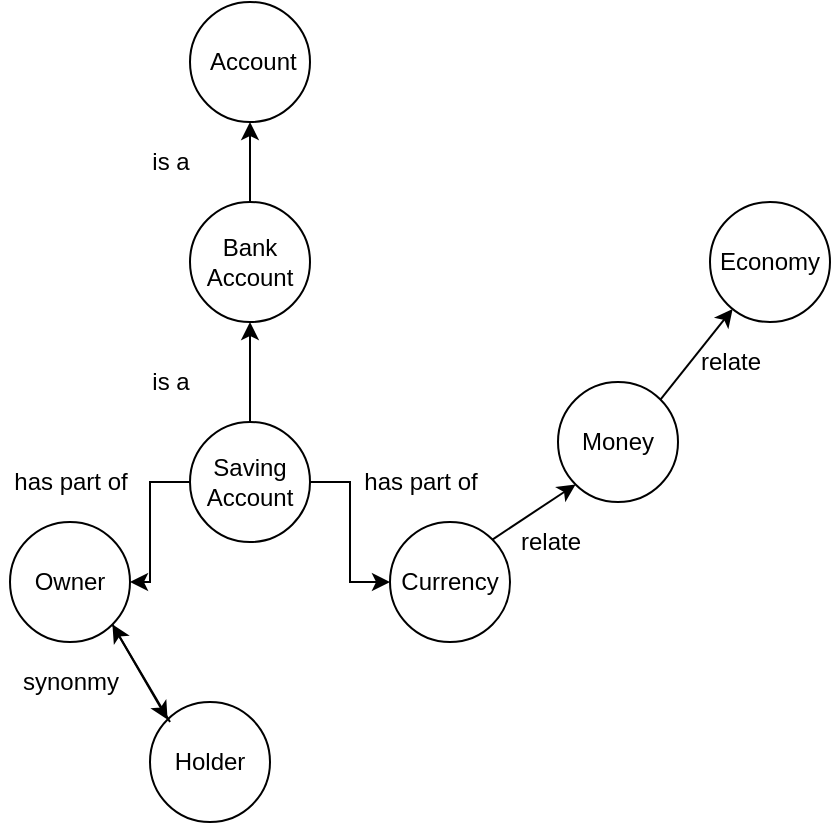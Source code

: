 <mxfile version="17.4.6" type="github">
  <diagram id="bNzipRwkta9MeBwiPbgG" name="Page-1">
    <mxGraphModel dx="946" dy="547" grid="1" gridSize="10" guides="1" tooltips="1" connect="1" arrows="1" fold="1" page="1" pageScale="1" pageWidth="827" pageHeight="1169" math="0" shadow="0">
      <root>
        <mxCell id="0" />
        <mxCell id="1" parent="0" />
        <mxCell id="lk4psk_2WtwCLvVxGfQ_-22" value="" style="edgeStyle=orthogonalEdgeStyle;rounded=0;orthogonalLoop=1;jettySize=auto;html=1;" edge="1" parent="1" source="lk4psk_2WtwCLvVxGfQ_-19" target="lk4psk_2WtwCLvVxGfQ_-20">
          <mxGeometry relative="1" as="geometry" />
        </mxCell>
        <mxCell id="lk4psk_2WtwCLvVxGfQ_-28" value="" style="edgeStyle=orthogonalEdgeStyle;rounded=0;orthogonalLoop=1;jettySize=auto;html=1;" edge="1" parent="1" source="lk4psk_2WtwCLvVxGfQ_-19" target="lk4psk_2WtwCLvVxGfQ_-26">
          <mxGeometry relative="1" as="geometry" />
        </mxCell>
        <mxCell id="lk4psk_2WtwCLvVxGfQ_-29" value="" style="edgeStyle=orthogonalEdgeStyle;rounded=0;orthogonalLoop=1;jettySize=auto;html=1;" edge="1" parent="1" source="lk4psk_2WtwCLvVxGfQ_-19" target="lk4psk_2WtwCLvVxGfQ_-27">
          <mxGeometry relative="1" as="geometry" />
        </mxCell>
        <mxCell id="lk4psk_2WtwCLvVxGfQ_-19" value="Saving Account" style="ellipse;whiteSpace=wrap;html=1;aspect=fixed;" vertex="1" parent="1">
          <mxGeometry x="230" y="320" width="60" height="60" as="geometry" />
        </mxCell>
        <mxCell id="lk4psk_2WtwCLvVxGfQ_-23" value="" style="edgeStyle=orthogonalEdgeStyle;rounded=0;orthogonalLoop=1;jettySize=auto;html=1;" edge="1" parent="1" source="lk4psk_2WtwCLvVxGfQ_-20" target="lk4psk_2WtwCLvVxGfQ_-21">
          <mxGeometry relative="1" as="geometry" />
        </mxCell>
        <mxCell id="lk4psk_2WtwCLvVxGfQ_-20" value="Bank Account" style="ellipse;whiteSpace=wrap;html=1;aspect=fixed;" vertex="1" parent="1">
          <mxGeometry x="230" y="210" width="60" height="60" as="geometry" />
        </mxCell>
        <mxCell id="lk4psk_2WtwCLvVxGfQ_-21" value="&amp;nbsp;Account" style="ellipse;whiteSpace=wrap;html=1;aspect=fixed;" vertex="1" parent="1">
          <mxGeometry x="230" y="110" width="60" height="60" as="geometry" />
        </mxCell>
        <mxCell id="lk4psk_2WtwCLvVxGfQ_-24" value="is a" style="text;html=1;align=center;verticalAlign=middle;resizable=0;points=[];autosize=1;strokeColor=none;fillColor=none;" vertex="1" parent="1">
          <mxGeometry x="205" y="290" width="30" height="20" as="geometry" />
        </mxCell>
        <mxCell id="lk4psk_2WtwCLvVxGfQ_-25" value="is a" style="text;html=1;align=center;verticalAlign=middle;resizable=0;points=[];autosize=1;strokeColor=none;fillColor=none;" vertex="1" parent="1">
          <mxGeometry x="205" y="180" width="30" height="20" as="geometry" />
        </mxCell>
        <mxCell id="lk4psk_2WtwCLvVxGfQ_-26" value="Owner" style="ellipse;whiteSpace=wrap;html=1;aspect=fixed;" vertex="1" parent="1">
          <mxGeometry x="140" y="370" width="60" height="60" as="geometry" />
        </mxCell>
        <mxCell id="lk4psk_2WtwCLvVxGfQ_-27" value="Currency" style="ellipse;whiteSpace=wrap;html=1;aspect=fixed;" vertex="1" parent="1">
          <mxGeometry x="330" y="370" width="60" height="60" as="geometry" />
        </mxCell>
        <mxCell id="lk4psk_2WtwCLvVxGfQ_-30" value="has part of" style="text;html=1;align=center;verticalAlign=middle;resizable=0;points=[];autosize=1;strokeColor=none;fillColor=none;" vertex="1" parent="1">
          <mxGeometry x="135" y="340" width="70" height="20" as="geometry" />
        </mxCell>
        <mxCell id="lk4psk_2WtwCLvVxGfQ_-31" value="has part of" style="text;html=1;align=center;verticalAlign=middle;resizable=0;points=[];autosize=1;strokeColor=none;fillColor=none;" vertex="1" parent="1">
          <mxGeometry x="310" y="340" width="70" height="20" as="geometry" />
        </mxCell>
        <mxCell id="lk4psk_2WtwCLvVxGfQ_-32" value="Money" style="ellipse;whiteSpace=wrap;html=1;aspect=fixed;" vertex="1" parent="1">
          <mxGeometry x="414" y="300" width="60" height="60" as="geometry" />
        </mxCell>
        <mxCell id="lk4psk_2WtwCLvVxGfQ_-33" value="Economy" style="ellipse;whiteSpace=wrap;html=1;aspect=fixed;" vertex="1" parent="1">
          <mxGeometry x="490" y="210" width="60" height="60" as="geometry" />
        </mxCell>
        <mxCell id="lk4psk_2WtwCLvVxGfQ_-35" value="" style="endArrow=classic;html=1;rounded=0;exitX=1;exitY=0;exitDx=0;exitDy=0;entryX=0;entryY=1;entryDx=0;entryDy=0;" edge="1" parent="1" source="lk4psk_2WtwCLvVxGfQ_-27" target="lk4psk_2WtwCLvVxGfQ_-32">
          <mxGeometry width="50" height="50" relative="1" as="geometry">
            <mxPoint x="290" y="290" as="sourcePoint" />
            <mxPoint x="340" y="240" as="targetPoint" />
          </mxGeometry>
        </mxCell>
        <mxCell id="lk4psk_2WtwCLvVxGfQ_-36" value="" style="endArrow=classic;html=1;rounded=0;exitX=1;exitY=0;exitDx=0;exitDy=0;" edge="1" parent="1" source="lk4psk_2WtwCLvVxGfQ_-32" target="lk4psk_2WtwCLvVxGfQ_-33">
          <mxGeometry width="50" height="50" relative="1" as="geometry">
            <mxPoint x="290" y="290" as="sourcePoint" />
            <mxPoint x="340" y="240" as="targetPoint" />
          </mxGeometry>
        </mxCell>
        <mxCell id="lk4psk_2WtwCLvVxGfQ_-37" value="relate" style="text;html=1;align=center;verticalAlign=middle;resizable=0;points=[];autosize=1;strokeColor=none;fillColor=none;" vertex="1" parent="1">
          <mxGeometry x="385" y="370" width="50" height="20" as="geometry" />
        </mxCell>
        <mxCell id="lk4psk_2WtwCLvVxGfQ_-38" value="relate" style="text;html=1;align=center;verticalAlign=middle;resizable=0;points=[];autosize=1;strokeColor=none;fillColor=none;" vertex="1" parent="1">
          <mxGeometry x="475" y="280" width="50" height="20" as="geometry" />
        </mxCell>
        <mxCell id="lk4psk_2WtwCLvVxGfQ_-39" value="Holder" style="ellipse;whiteSpace=wrap;html=1;aspect=fixed;" vertex="1" parent="1">
          <mxGeometry x="210" y="460" width="60" height="60" as="geometry" />
        </mxCell>
        <mxCell id="lk4psk_2WtwCLvVxGfQ_-40" value="" style="endArrow=classic;html=1;rounded=0;exitX=1;exitY=1;exitDx=0;exitDy=0;entryX=0;entryY=0;entryDx=0;entryDy=0;" edge="1" parent="1" source="lk4psk_2WtwCLvVxGfQ_-26" target="lk4psk_2WtwCLvVxGfQ_-39">
          <mxGeometry width="50" height="50" relative="1" as="geometry">
            <mxPoint x="420" y="350" as="sourcePoint" />
            <mxPoint x="470" y="300" as="targetPoint" />
          </mxGeometry>
        </mxCell>
        <mxCell id="lk4psk_2WtwCLvVxGfQ_-41" value="" style="endArrow=classic;html=1;rounded=0;entryX=1;entryY=1;entryDx=0;entryDy=0;" edge="1" parent="1" target="lk4psk_2WtwCLvVxGfQ_-26">
          <mxGeometry width="50" height="50" relative="1" as="geometry">
            <mxPoint x="220" y="470" as="sourcePoint" />
            <mxPoint x="470" y="300" as="targetPoint" />
          </mxGeometry>
        </mxCell>
        <mxCell id="lk4psk_2WtwCLvVxGfQ_-42" value="synonmy" style="text;html=1;align=center;verticalAlign=middle;resizable=0;points=[];autosize=1;strokeColor=none;fillColor=none;" vertex="1" parent="1">
          <mxGeometry x="140" y="440" width="60" height="20" as="geometry" />
        </mxCell>
      </root>
    </mxGraphModel>
  </diagram>
</mxfile>
